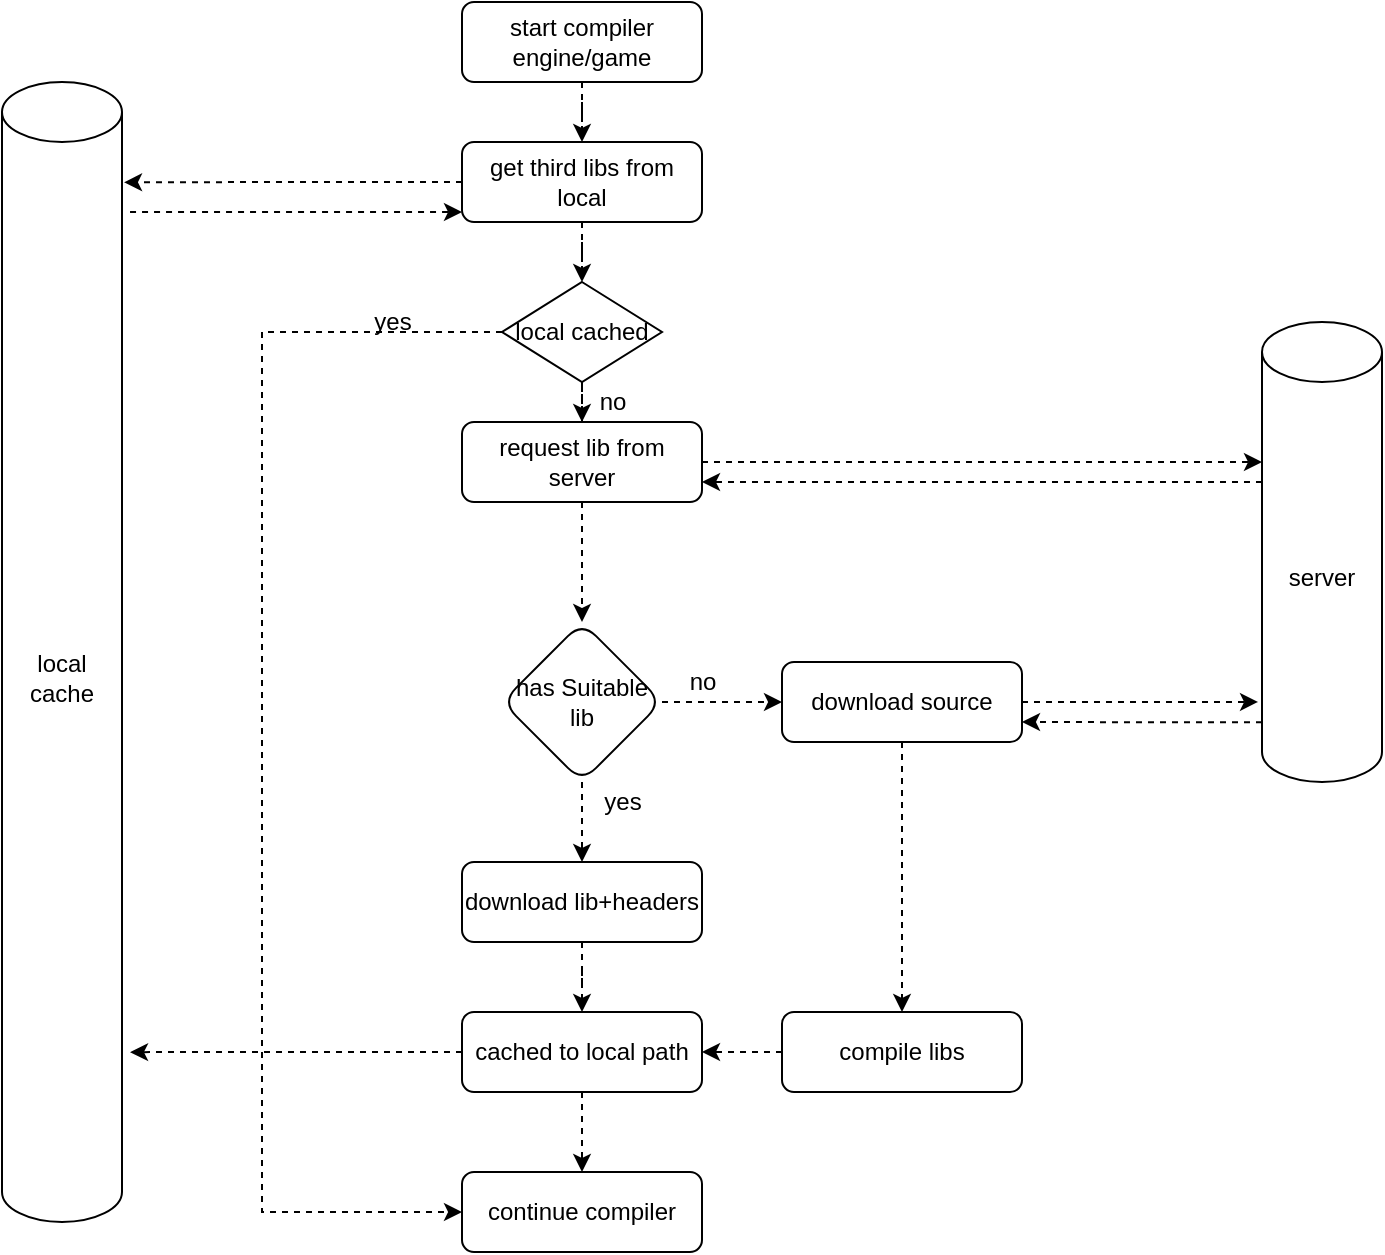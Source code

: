 <mxfile version="16.2.4" type="github">
  <diagram id="C5RBs43oDa-KdzZeNtuy" name="Page-1">
    <mxGraphModel dx="2249" dy="794" grid="1" gridSize="10" guides="1" tooltips="1" connect="1" arrows="1" fold="1" page="1" pageScale="1" pageWidth="827" pageHeight="1169" math="0" shadow="0">
      <root>
        <mxCell id="WIyWlLk6GJQsqaUBKTNV-0" />
        <mxCell id="WIyWlLk6GJQsqaUBKTNV-1" parent="WIyWlLk6GJQsqaUBKTNV-0" />
        <mxCell id="nbhJj6TmSMVfoY6dZ5SS-27" style="edgeStyle=orthogonalEdgeStyle;rounded=0;orthogonalLoop=1;jettySize=auto;html=1;dashed=1;" edge="1" parent="WIyWlLk6GJQsqaUBKTNV-1" source="WIyWlLk6GJQsqaUBKTNV-3" target="nbhJj6TmSMVfoY6dZ5SS-26">
          <mxGeometry relative="1" as="geometry" />
        </mxCell>
        <mxCell id="WIyWlLk6GJQsqaUBKTNV-3" value="start compiler engine/game" style="rounded=1;whiteSpace=wrap;html=1;fontSize=12;glass=0;strokeWidth=1;shadow=0;" parent="WIyWlLk6GJQsqaUBKTNV-1" vertex="1">
          <mxGeometry x="160" y="80" width="120" height="40" as="geometry" />
        </mxCell>
        <mxCell id="nbhJj6TmSMVfoY6dZ5SS-50" style="edgeStyle=orthogonalEdgeStyle;rounded=0;orthogonalLoop=1;jettySize=auto;html=1;entryX=1;entryY=0.75;entryDx=0;entryDy=0;dashed=1;exitX=0;exitY=0.87;exitDx=0;exitDy=0;exitPerimeter=0;" edge="1" parent="WIyWlLk6GJQsqaUBKTNV-1" source="nbhJj6TmSMVfoY6dZ5SS-1" target="nbhJj6TmSMVfoY6dZ5SS-42">
          <mxGeometry relative="1" as="geometry" />
        </mxCell>
        <mxCell id="nbhJj6TmSMVfoY6dZ5SS-1" value="server" style="shape=cylinder3;whiteSpace=wrap;html=1;boundedLbl=1;backgroundOutline=1;size=15;" vertex="1" parent="WIyWlLk6GJQsqaUBKTNV-1">
          <mxGeometry x="560" y="240" width="60" height="230" as="geometry" />
        </mxCell>
        <mxCell id="nbhJj6TmSMVfoY6dZ5SS-8" style="edgeStyle=orthogonalEdgeStyle;rounded=0;orthogonalLoop=1;jettySize=auto;html=1;dashed=1;" edge="1" parent="WIyWlLk6GJQsqaUBKTNV-1" source="nbhJj6TmSMVfoY6dZ5SS-6">
          <mxGeometry relative="1" as="geometry">
            <mxPoint x="560" y="310" as="targetPoint" />
          </mxGeometry>
        </mxCell>
        <mxCell id="nbhJj6TmSMVfoY6dZ5SS-10" value="" style="edgeStyle=orthogonalEdgeStyle;rounded=0;orthogonalLoop=1;jettySize=auto;html=1;dashed=1;" edge="1" parent="WIyWlLk6GJQsqaUBKTNV-1" source="nbhJj6TmSMVfoY6dZ5SS-6" target="nbhJj6TmSMVfoY6dZ5SS-9">
          <mxGeometry relative="1" as="geometry" />
        </mxCell>
        <mxCell id="nbhJj6TmSMVfoY6dZ5SS-6" value="request lib from server" style="rounded=1;whiteSpace=wrap;html=1;fontSize=12;glass=0;strokeWidth=1;shadow=0;" vertex="1" parent="WIyWlLk6GJQsqaUBKTNV-1">
          <mxGeometry x="160" y="290" width="120" height="40" as="geometry" />
        </mxCell>
        <mxCell id="nbhJj6TmSMVfoY6dZ5SS-39" style="edgeStyle=orthogonalEdgeStyle;rounded=0;orthogonalLoop=1;jettySize=auto;html=1;dashed=1;" edge="1" parent="WIyWlLk6GJQsqaUBKTNV-1" source="nbhJj6TmSMVfoY6dZ5SS-9" target="nbhJj6TmSMVfoY6dZ5SS-18">
          <mxGeometry relative="1" as="geometry" />
        </mxCell>
        <mxCell id="nbhJj6TmSMVfoY6dZ5SS-43" value="" style="edgeStyle=orthogonalEdgeStyle;rounded=0;orthogonalLoop=1;jettySize=auto;html=1;dashed=1;" edge="1" parent="WIyWlLk6GJQsqaUBKTNV-1" source="nbhJj6TmSMVfoY6dZ5SS-9" target="nbhJj6TmSMVfoY6dZ5SS-42">
          <mxGeometry relative="1" as="geometry" />
        </mxCell>
        <mxCell id="nbhJj6TmSMVfoY6dZ5SS-9" value="has&amp;nbsp;Suitable lib" style="rhombus;whiteSpace=wrap;html=1;rounded=1;glass=0;strokeWidth=1;shadow=0;" vertex="1" parent="WIyWlLk6GJQsqaUBKTNV-1">
          <mxGeometry x="180" y="390" width="80" height="80" as="geometry" />
        </mxCell>
        <mxCell id="nbhJj6TmSMVfoY6dZ5SS-40" style="edgeStyle=orthogonalEdgeStyle;rounded=0;orthogonalLoop=1;jettySize=auto;html=1;entryX=0.5;entryY=0;entryDx=0;entryDy=0;dashed=1;" edge="1" parent="WIyWlLk6GJQsqaUBKTNV-1" source="nbhJj6TmSMVfoY6dZ5SS-18" target="nbhJj6TmSMVfoY6dZ5SS-22">
          <mxGeometry relative="1" as="geometry" />
        </mxCell>
        <mxCell id="nbhJj6TmSMVfoY6dZ5SS-18" value="download lib+headers" style="whiteSpace=wrap;html=1;rounded=1;glass=0;strokeWidth=1;shadow=0;" vertex="1" parent="WIyWlLk6GJQsqaUBKTNV-1">
          <mxGeometry x="160" y="510" width="120" height="40" as="geometry" />
        </mxCell>
        <mxCell id="nbhJj6TmSMVfoY6dZ5SS-20" value="" style="endArrow=classic;html=1;rounded=0;dashed=1;entryX=1;entryY=0.75;entryDx=0;entryDy=0;exitX=0;exitY=0.348;exitDx=0;exitDy=0;exitPerimeter=0;" edge="1" parent="WIyWlLk6GJQsqaUBKTNV-1" source="nbhJj6TmSMVfoY6dZ5SS-1" target="nbhJj6TmSMVfoY6dZ5SS-6">
          <mxGeometry width="50" height="50" relative="1" as="geometry">
            <mxPoint x="390" y="320" as="sourcePoint" />
            <mxPoint x="440" y="270" as="targetPoint" />
          </mxGeometry>
        </mxCell>
        <mxCell id="nbhJj6TmSMVfoY6dZ5SS-24" value="" style="edgeStyle=orthogonalEdgeStyle;rounded=0;orthogonalLoop=1;jettySize=auto;html=1;dashed=1;" edge="1" parent="WIyWlLk6GJQsqaUBKTNV-1" source="nbhJj6TmSMVfoY6dZ5SS-22" target="nbhJj6TmSMVfoY6dZ5SS-23">
          <mxGeometry relative="1" as="geometry" />
        </mxCell>
        <mxCell id="nbhJj6TmSMVfoY6dZ5SS-51" style="edgeStyle=orthogonalEdgeStyle;rounded=0;orthogonalLoop=1;jettySize=auto;html=1;entryX=1.067;entryY=0.851;entryDx=0;entryDy=0;entryPerimeter=0;dashed=1;" edge="1" parent="WIyWlLk6GJQsqaUBKTNV-1" source="nbhJj6TmSMVfoY6dZ5SS-22" target="nbhJj6TmSMVfoY6dZ5SS-25">
          <mxGeometry relative="1" as="geometry" />
        </mxCell>
        <mxCell id="nbhJj6TmSMVfoY6dZ5SS-22" value="cached to local path" style="rounded=1;whiteSpace=wrap;html=1;fontSize=12;glass=0;strokeWidth=1;shadow=0;" vertex="1" parent="WIyWlLk6GJQsqaUBKTNV-1">
          <mxGeometry x="160" y="585" width="120" height="40" as="geometry" />
        </mxCell>
        <mxCell id="nbhJj6TmSMVfoY6dZ5SS-23" value="continue compiler" style="rounded=1;whiteSpace=wrap;html=1;fontSize=12;glass=0;strokeWidth=1;shadow=0;" vertex="1" parent="WIyWlLk6GJQsqaUBKTNV-1">
          <mxGeometry x="160" y="665" width="120" height="40" as="geometry" />
        </mxCell>
        <mxCell id="nbhJj6TmSMVfoY6dZ5SS-25" value="local cache" style="shape=cylinder3;whiteSpace=wrap;html=1;boundedLbl=1;backgroundOutline=1;size=15;" vertex="1" parent="WIyWlLk6GJQsqaUBKTNV-1">
          <mxGeometry x="-70" y="120" width="60" height="570" as="geometry" />
        </mxCell>
        <mxCell id="nbhJj6TmSMVfoY6dZ5SS-29" style="edgeStyle=orthogonalEdgeStyle;rounded=0;orthogonalLoop=1;jettySize=auto;html=1;entryX=1.017;entryY=0.088;entryDx=0;entryDy=0;entryPerimeter=0;dashed=1;" edge="1" parent="WIyWlLk6GJQsqaUBKTNV-1" source="nbhJj6TmSMVfoY6dZ5SS-26" target="nbhJj6TmSMVfoY6dZ5SS-25">
          <mxGeometry relative="1" as="geometry" />
        </mxCell>
        <mxCell id="nbhJj6TmSMVfoY6dZ5SS-45" style="edgeStyle=orthogonalEdgeStyle;rounded=0;orthogonalLoop=1;jettySize=auto;html=1;dashed=1;" edge="1" parent="WIyWlLk6GJQsqaUBKTNV-1" source="nbhJj6TmSMVfoY6dZ5SS-26" target="nbhJj6TmSMVfoY6dZ5SS-33">
          <mxGeometry relative="1" as="geometry" />
        </mxCell>
        <mxCell id="nbhJj6TmSMVfoY6dZ5SS-26" value="get third libs from local" style="rounded=1;whiteSpace=wrap;html=1;fontSize=12;glass=0;strokeWidth=1;shadow=0;" vertex="1" parent="WIyWlLk6GJQsqaUBKTNV-1">
          <mxGeometry x="160" y="150" width="120" height="40" as="geometry" />
        </mxCell>
        <mxCell id="nbhJj6TmSMVfoY6dZ5SS-31" style="edgeStyle=orthogonalEdgeStyle;rounded=0;orthogonalLoop=1;jettySize=auto;html=1;dashed=1;exitX=1.067;exitY=0.114;exitDx=0;exitDy=0;exitPerimeter=0;" edge="1" parent="WIyWlLk6GJQsqaUBKTNV-1" source="nbhJj6TmSMVfoY6dZ5SS-25">
          <mxGeometry relative="1" as="geometry">
            <mxPoint x="160" y="185" as="targetPoint" />
            <mxPoint x="290" y="320" as="sourcePoint" />
          </mxGeometry>
        </mxCell>
        <mxCell id="nbhJj6TmSMVfoY6dZ5SS-34" style="edgeStyle=orthogonalEdgeStyle;rounded=0;orthogonalLoop=1;jettySize=auto;html=1;dashed=1;entryX=0;entryY=0.5;entryDx=0;entryDy=0;" edge="1" parent="WIyWlLk6GJQsqaUBKTNV-1" source="nbhJj6TmSMVfoY6dZ5SS-33" target="nbhJj6TmSMVfoY6dZ5SS-23">
          <mxGeometry relative="1" as="geometry">
            <mxPoint x="70" y="690" as="targetPoint" />
            <Array as="points">
              <mxPoint x="60" y="245" />
              <mxPoint x="60" y="685" />
            </Array>
          </mxGeometry>
        </mxCell>
        <mxCell id="nbhJj6TmSMVfoY6dZ5SS-37" style="edgeStyle=orthogonalEdgeStyle;rounded=0;orthogonalLoop=1;jettySize=auto;html=1;entryX=0.5;entryY=0;entryDx=0;entryDy=0;dashed=1;" edge="1" parent="WIyWlLk6GJQsqaUBKTNV-1" source="nbhJj6TmSMVfoY6dZ5SS-33" target="nbhJj6TmSMVfoY6dZ5SS-6">
          <mxGeometry relative="1" as="geometry" />
        </mxCell>
        <mxCell id="nbhJj6TmSMVfoY6dZ5SS-33" value="local cached" style="rhombus;whiteSpace=wrap;html=1;" vertex="1" parent="WIyWlLk6GJQsqaUBKTNV-1">
          <mxGeometry x="180" y="220" width="80" height="50" as="geometry" />
        </mxCell>
        <mxCell id="nbhJj6TmSMVfoY6dZ5SS-35" value="yes" style="text;html=1;align=center;verticalAlign=middle;resizable=0;points=[];autosize=1;strokeColor=none;fillColor=none;" vertex="1" parent="WIyWlLk6GJQsqaUBKTNV-1">
          <mxGeometry x="110" y="230" width="30" height="20" as="geometry" />
        </mxCell>
        <mxCell id="nbhJj6TmSMVfoY6dZ5SS-38" value="no" style="text;html=1;align=center;verticalAlign=middle;resizable=0;points=[];autosize=1;strokeColor=none;fillColor=none;" vertex="1" parent="WIyWlLk6GJQsqaUBKTNV-1">
          <mxGeometry x="220" y="270" width="30" height="20" as="geometry" />
        </mxCell>
        <mxCell id="nbhJj6TmSMVfoY6dZ5SS-41" value="yes" style="text;html=1;align=center;verticalAlign=middle;resizable=0;points=[];autosize=1;strokeColor=none;fillColor=none;" vertex="1" parent="WIyWlLk6GJQsqaUBKTNV-1">
          <mxGeometry x="225" y="470" width="30" height="20" as="geometry" />
        </mxCell>
        <mxCell id="nbhJj6TmSMVfoY6dZ5SS-47" value="" style="edgeStyle=orthogonalEdgeStyle;rounded=0;orthogonalLoop=1;jettySize=auto;html=1;dashed=1;" edge="1" parent="WIyWlLk6GJQsqaUBKTNV-1" source="nbhJj6TmSMVfoY6dZ5SS-42" target="nbhJj6TmSMVfoY6dZ5SS-46">
          <mxGeometry relative="1" as="geometry" />
        </mxCell>
        <mxCell id="nbhJj6TmSMVfoY6dZ5SS-49" style="edgeStyle=orthogonalEdgeStyle;rounded=0;orthogonalLoop=1;jettySize=auto;html=1;entryX=-0.033;entryY=0.826;entryDx=0;entryDy=0;entryPerimeter=0;dashed=1;" edge="1" parent="WIyWlLk6GJQsqaUBKTNV-1" source="nbhJj6TmSMVfoY6dZ5SS-42" target="nbhJj6TmSMVfoY6dZ5SS-1">
          <mxGeometry relative="1" as="geometry" />
        </mxCell>
        <mxCell id="nbhJj6TmSMVfoY6dZ5SS-42" value="download source" style="whiteSpace=wrap;html=1;rounded=1;glass=0;strokeWidth=1;shadow=0;" vertex="1" parent="WIyWlLk6GJQsqaUBKTNV-1">
          <mxGeometry x="320" y="410" width="120" height="40" as="geometry" />
        </mxCell>
        <mxCell id="nbhJj6TmSMVfoY6dZ5SS-44" value="no" style="text;html=1;align=center;verticalAlign=middle;resizable=0;points=[];autosize=1;strokeColor=none;fillColor=none;" vertex="1" parent="WIyWlLk6GJQsqaUBKTNV-1">
          <mxGeometry x="265" y="410" width="30" height="20" as="geometry" />
        </mxCell>
        <mxCell id="nbhJj6TmSMVfoY6dZ5SS-48" style="edgeStyle=orthogonalEdgeStyle;rounded=0;orthogonalLoop=1;jettySize=auto;html=1;dashed=1;" edge="1" parent="WIyWlLk6GJQsqaUBKTNV-1" source="nbhJj6TmSMVfoY6dZ5SS-46" target="nbhJj6TmSMVfoY6dZ5SS-22">
          <mxGeometry relative="1" as="geometry" />
        </mxCell>
        <mxCell id="nbhJj6TmSMVfoY6dZ5SS-46" value="compile libs" style="whiteSpace=wrap;html=1;rounded=1;glass=0;strokeWidth=1;shadow=0;" vertex="1" parent="WIyWlLk6GJQsqaUBKTNV-1">
          <mxGeometry x="320" y="585" width="120" height="40" as="geometry" />
        </mxCell>
      </root>
    </mxGraphModel>
  </diagram>
</mxfile>
